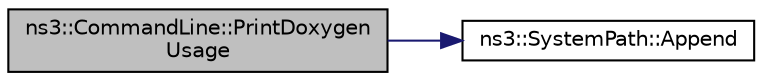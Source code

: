 digraph "ns3::CommandLine::PrintDoxygenUsage"
{
 // LATEX_PDF_SIZE
  edge [fontname="Helvetica",fontsize="10",labelfontname="Helvetica",labelfontsize="10"];
  node [fontname="Helvetica",fontsize="10",shape=record];
  rankdir="LR";
  Node1 [label="ns3::CommandLine::PrintDoxygen\lUsage",height=0.2,width=0.4,color="black", fillcolor="grey75", style="filled", fontcolor="black",tooltip="Append usage message in Doxygen format to the file indicated by the NS_COMMANDLINE_INTROSPECTION envi..."];
  Node1 -> Node2 [color="midnightblue",fontsize="10",style="solid",fontname="Helvetica"];
  Node2 [label="ns3::SystemPath::Append",height=0.2,width=0.4,color="black", fillcolor="white", style="filled",URL="$group__systempath.html#gaaa5a530cee42c8eda7e4f4523ef7e1cd",tooltip="Join two file system path elements."];
}
